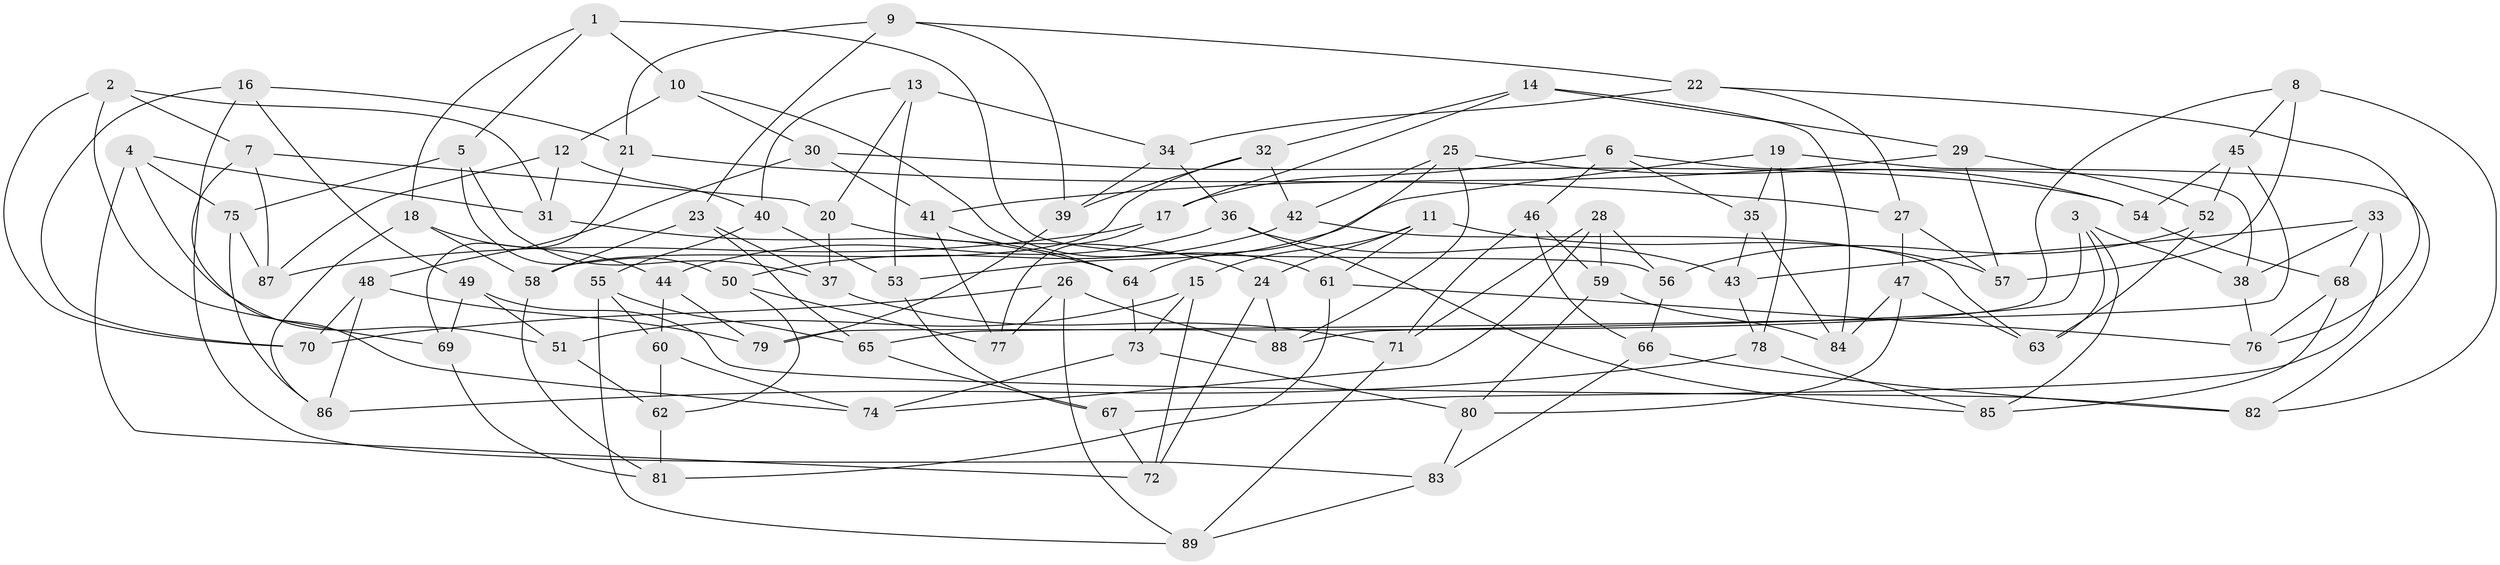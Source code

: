 // Generated by graph-tools (version 1.1) at 2025/38/03/09/25 02:38:02]
// undirected, 89 vertices, 178 edges
graph export_dot {
graph [start="1"]
  node [color=gray90,style=filled];
  1;
  2;
  3;
  4;
  5;
  6;
  7;
  8;
  9;
  10;
  11;
  12;
  13;
  14;
  15;
  16;
  17;
  18;
  19;
  20;
  21;
  22;
  23;
  24;
  25;
  26;
  27;
  28;
  29;
  30;
  31;
  32;
  33;
  34;
  35;
  36;
  37;
  38;
  39;
  40;
  41;
  42;
  43;
  44;
  45;
  46;
  47;
  48;
  49;
  50;
  51;
  52;
  53;
  54;
  55;
  56;
  57;
  58;
  59;
  60;
  61;
  62;
  63;
  64;
  65;
  66;
  67;
  68;
  69;
  70;
  71;
  72;
  73;
  74;
  75;
  76;
  77;
  78;
  79;
  80;
  81;
  82;
  83;
  84;
  85;
  86;
  87;
  88;
  89;
  1 -- 56;
  1 -- 5;
  1 -- 18;
  1 -- 10;
  2 -- 31;
  2 -- 69;
  2 -- 70;
  2 -- 7;
  3 -- 63;
  3 -- 38;
  3 -- 85;
  3 -- 88;
  4 -- 72;
  4 -- 75;
  4 -- 51;
  4 -- 31;
  5 -- 75;
  5 -- 50;
  5 -- 37;
  6 -- 35;
  6 -- 17;
  6 -- 38;
  6 -- 46;
  7 -- 74;
  7 -- 87;
  7 -- 20;
  8 -- 82;
  8 -- 79;
  8 -- 45;
  8 -- 57;
  9 -- 39;
  9 -- 23;
  9 -- 22;
  9 -- 21;
  10 -- 30;
  10 -- 61;
  10 -- 12;
  11 -- 61;
  11 -- 15;
  11 -- 24;
  11 -- 57;
  12 -- 40;
  12 -- 87;
  12 -- 31;
  13 -- 20;
  13 -- 53;
  13 -- 40;
  13 -- 34;
  14 -- 32;
  14 -- 29;
  14 -- 17;
  14 -- 84;
  15 -- 73;
  15 -- 51;
  15 -- 72;
  16 -- 83;
  16 -- 21;
  16 -- 70;
  16 -- 49;
  17 -- 87;
  17 -- 77;
  18 -- 86;
  18 -- 58;
  18 -- 44;
  19 -- 53;
  19 -- 78;
  19 -- 35;
  19 -- 82;
  20 -- 37;
  20 -- 24;
  21 -- 69;
  21 -- 27;
  22 -- 76;
  22 -- 34;
  22 -- 27;
  23 -- 58;
  23 -- 37;
  23 -- 65;
  24 -- 88;
  24 -- 72;
  25 -- 54;
  25 -- 88;
  25 -- 42;
  25 -- 64;
  26 -- 88;
  26 -- 89;
  26 -- 77;
  26 -- 70;
  27 -- 47;
  27 -- 57;
  28 -- 74;
  28 -- 71;
  28 -- 59;
  28 -- 56;
  29 -- 52;
  29 -- 41;
  29 -- 57;
  30 -- 48;
  30 -- 41;
  30 -- 54;
  31 -- 64;
  32 -- 39;
  32 -- 58;
  32 -- 42;
  33 -- 68;
  33 -- 38;
  33 -- 43;
  33 -- 67;
  34 -- 39;
  34 -- 36;
  35 -- 84;
  35 -- 43;
  36 -- 44;
  36 -- 43;
  36 -- 85;
  37 -- 71;
  38 -- 76;
  39 -- 79;
  40 -- 53;
  40 -- 55;
  41 -- 64;
  41 -- 77;
  42 -- 50;
  42 -- 63;
  43 -- 78;
  44 -- 79;
  44 -- 60;
  45 -- 52;
  45 -- 65;
  45 -- 54;
  46 -- 71;
  46 -- 66;
  46 -- 59;
  47 -- 84;
  47 -- 63;
  47 -- 80;
  48 -- 86;
  48 -- 70;
  48 -- 79;
  49 -- 69;
  49 -- 51;
  49 -- 82;
  50 -- 62;
  50 -- 77;
  51 -- 62;
  52 -- 63;
  52 -- 56;
  53 -- 67;
  54 -- 68;
  55 -- 60;
  55 -- 65;
  55 -- 89;
  56 -- 66;
  58 -- 81;
  59 -- 84;
  59 -- 80;
  60 -- 62;
  60 -- 74;
  61 -- 81;
  61 -- 76;
  62 -- 81;
  64 -- 73;
  65 -- 67;
  66 -- 82;
  66 -- 83;
  67 -- 72;
  68 -- 76;
  68 -- 85;
  69 -- 81;
  71 -- 89;
  73 -- 74;
  73 -- 80;
  75 -- 87;
  75 -- 86;
  78 -- 85;
  78 -- 86;
  80 -- 83;
  83 -- 89;
}
